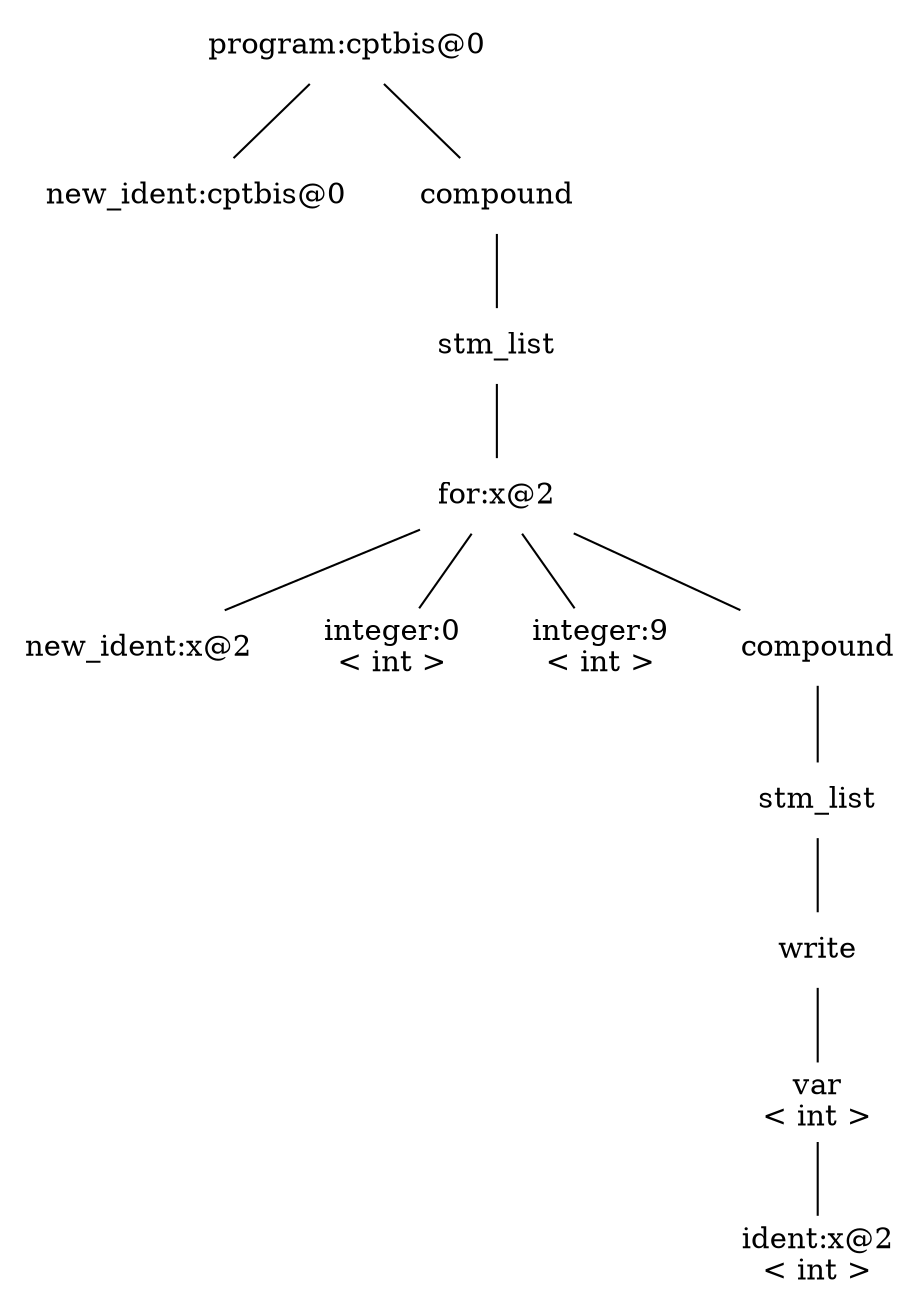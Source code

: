 digraph ast3_cptbis {
size="20,20"
node [shape=plaintext]
edge [dir=none]
n12 [label="program:cptbis@0"]
n0 [label="new_ident:cptbis@0"]

n12 -> n0;
n11 [label="compound"]
n10 [label="stm_list"]
n9 [label="for:x@2"]
n1 [label="new_ident:x@2"]

n9 -> n1;
n2 [label="integer:0\n< int >"]

n9 -> n2;
n3 [label="integer:9\n< int >"]

n9 -> n3;
n8 [label="compound"]
n7 [label="stm_list"]
n6 [label="write"]
n5 [label="var\n< int >"]
n4 [label="ident:x@2\n< int >"]

n5 -> n4;

n6 -> n5;

n7 -> n6;

n8 -> n7;

n9 -> n8;

n10 -> n9;

n11 -> n10;

n12 -> n11;
}
